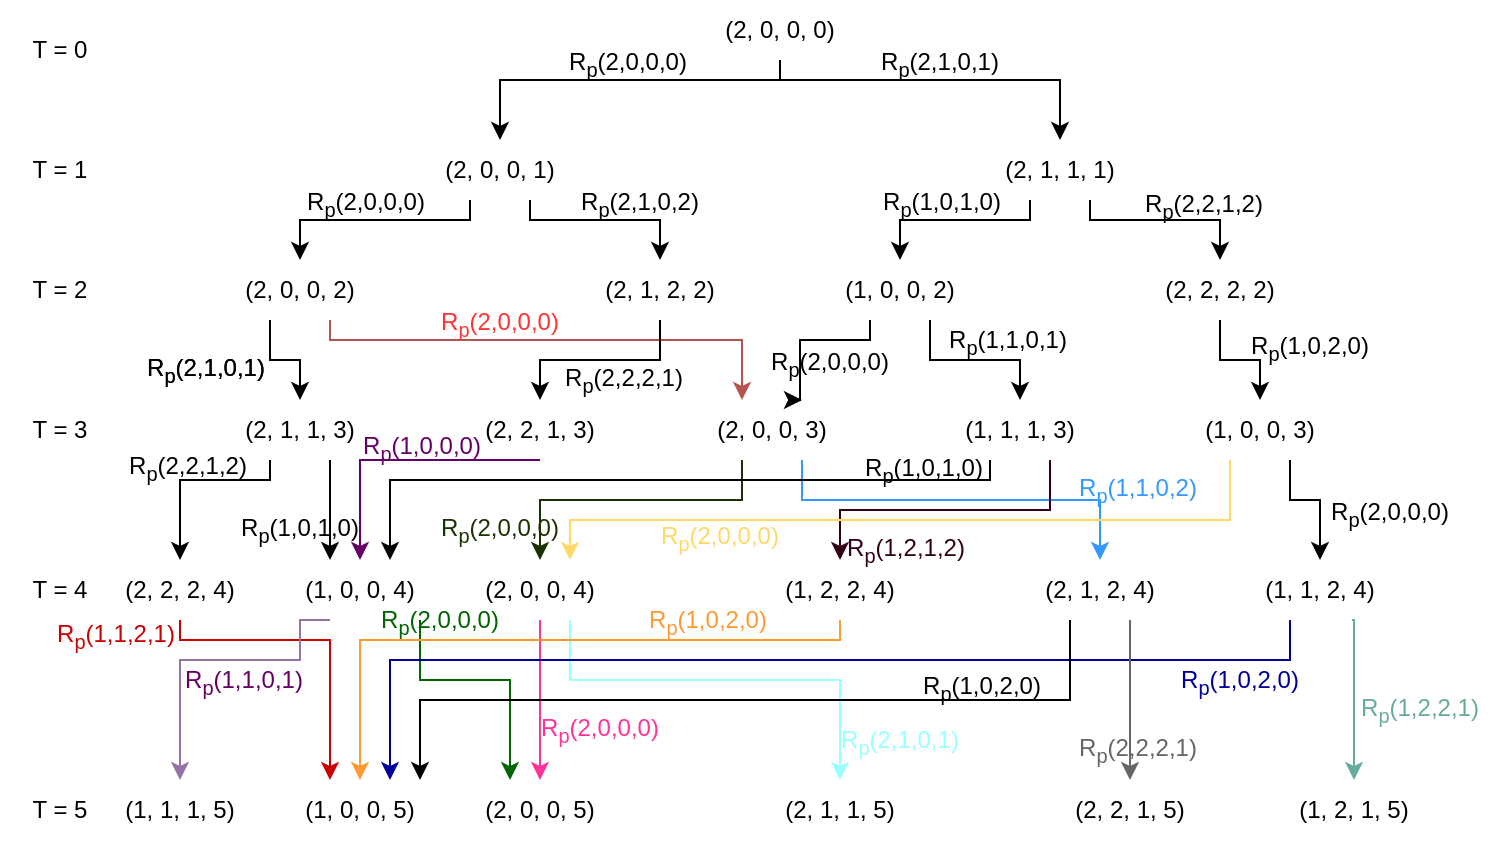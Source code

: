 <mxfile version="17.2.2" type="device"><diagram id="zG0Tlrp5VH6KtUMGvNgs" name="Page-1"><mxGraphModel dx="887" dy="512" grid="1" gridSize="10" guides="1" tooltips="1" connect="1" arrows="1" fold="1" page="1" pageScale="1" pageWidth="827" pageHeight="1169" math="0" shadow="0"><root><mxCell id="0"/><mxCell id="1" parent="0"/><mxCell id="NqtTvgM85UYYGNtWL1hQ-5" style="edgeStyle=orthogonalEdgeStyle;rounded=0;orthogonalLoop=1;jettySize=auto;html=1;exitX=0.5;exitY=1;exitDx=0;exitDy=0;entryX=0.5;entryY=0;entryDx=0;entryDy=0;" edge="1" parent="1" source="NqtTvgM85UYYGNtWL1hQ-1" target="NqtTvgM85UYYGNtWL1hQ-2"><mxGeometry relative="1" as="geometry"><Array as="points"><mxPoint x="490" y="70"/><mxPoint x="350" y="70"/></Array></mxGeometry></mxCell><mxCell id="NqtTvgM85UYYGNtWL1hQ-6" style="edgeStyle=orthogonalEdgeStyle;rounded=0;orthogonalLoop=1;jettySize=auto;html=1;exitX=0.5;exitY=1;exitDx=0;exitDy=0;entryX=0.5;entryY=0;entryDx=0;entryDy=0;" edge="1" parent="1" source="NqtTvgM85UYYGNtWL1hQ-1" target="NqtTvgM85UYYGNtWL1hQ-4"><mxGeometry relative="1" as="geometry"><Array as="points"><mxPoint x="490" y="70"/><mxPoint x="630" y="70"/></Array></mxGeometry></mxCell><mxCell id="NqtTvgM85UYYGNtWL1hQ-1" value="(2, 0, 0, 0)" style="text;html=1;strokeColor=none;fillColor=none;align=center;verticalAlign=middle;whiteSpace=wrap;rounded=0;" vertex="1" parent="1"><mxGeometry x="460" y="30" width="60" height="30" as="geometry"/></mxCell><mxCell id="NqtTvgM85UYYGNtWL1hQ-10" style="edgeStyle=orthogonalEdgeStyle;rounded=0;orthogonalLoop=1;jettySize=auto;html=1;exitX=0.25;exitY=1;exitDx=0;exitDy=0;entryX=0.5;entryY=0;entryDx=0;entryDy=0;" edge="1" parent="1" source="NqtTvgM85UYYGNtWL1hQ-2" target="NqtTvgM85UYYGNtWL1hQ-7"><mxGeometry relative="1" as="geometry"><Array as="points"><mxPoint x="335" y="140"/><mxPoint x="250" y="140"/></Array></mxGeometry></mxCell><mxCell id="NqtTvgM85UYYGNtWL1hQ-14" style="edgeStyle=orthogonalEdgeStyle;rounded=0;orthogonalLoop=1;jettySize=auto;html=1;exitX=0.75;exitY=1;exitDx=0;exitDy=0;entryX=0.5;entryY=0;entryDx=0;entryDy=0;" edge="1" parent="1" source="NqtTvgM85UYYGNtWL1hQ-2" target="NqtTvgM85UYYGNtWL1hQ-8"><mxGeometry relative="1" as="geometry"><Array as="points"><mxPoint x="365" y="140"/><mxPoint x="430" y="140"/></Array></mxGeometry></mxCell><mxCell id="NqtTvgM85UYYGNtWL1hQ-2" value="(2, 0, 0, 1)" style="text;html=1;strokeColor=none;fillColor=none;align=center;verticalAlign=middle;whiteSpace=wrap;rounded=0;" vertex="1" parent="1"><mxGeometry x="320" y="100" width="60" height="30" as="geometry"/></mxCell><mxCell id="NqtTvgM85UYYGNtWL1hQ-3" value="T = 0" style="text;html=1;strokeColor=none;fillColor=none;align=center;verticalAlign=middle;whiteSpace=wrap;rounded=0;" vertex="1" parent="1"><mxGeometry x="100" y="40" width="60" height="30" as="geometry"/></mxCell><mxCell id="NqtTvgM85UYYGNtWL1hQ-15" style="edgeStyle=orthogonalEdgeStyle;rounded=0;orthogonalLoop=1;jettySize=auto;html=1;exitX=0.25;exitY=1;exitDx=0;exitDy=0;entryX=0.5;entryY=0;entryDx=0;entryDy=0;" edge="1" parent="1" source="NqtTvgM85UYYGNtWL1hQ-4" target="NqtTvgM85UYYGNtWL1hQ-9"><mxGeometry relative="1" as="geometry"><Array as="points"><mxPoint x="615" y="140"/><mxPoint x="550" y="140"/></Array></mxGeometry></mxCell><mxCell id="NqtTvgM85UYYGNtWL1hQ-16" style="edgeStyle=orthogonalEdgeStyle;rounded=0;orthogonalLoop=1;jettySize=auto;html=1;exitX=0.75;exitY=1;exitDx=0;exitDy=0;entryX=0.5;entryY=0;entryDx=0;entryDy=0;" edge="1" parent="1" source="NqtTvgM85UYYGNtWL1hQ-4" target="NqtTvgM85UYYGNtWL1hQ-11"><mxGeometry relative="1" as="geometry"><Array as="points"><mxPoint x="645" y="140"/><mxPoint x="710" y="140"/></Array></mxGeometry></mxCell><mxCell id="NqtTvgM85UYYGNtWL1hQ-4" value="(2, 1, 1, 1)" style="text;html=1;strokeColor=none;fillColor=none;align=center;verticalAlign=middle;whiteSpace=wrap;rounded=0;" vertex="1" parent="1"><mxGeometry x="600" y="100" width="60" height="30" as="geometry"/></mxCell><mxCell id="NqtTvgM85UYYGNtWL1hQ-20" style="edgeStyle=orthogonalEdgeStyle;rounded=0;orthogonalLoop=1;jettySize=auto;html=1;exitX=0.25;exitY=1;exitDx=0;exitDy=0;entryX=0.5;entryY=0;entryDx=0;entryDy=0;" edge="1" parent="1" source="NqtTvgM85UYYGNtWL1hQ-7" target="NqtTvgM85UYYGNtWL1hQ-17"><mxGeometry relative="1" as="geometry"><Array as="points"><mxPoint x="235" y="210"/><mxPoint x="250" y="210"/></Array></mxGeometry></mxCell><mxCell id="NqtTvgM85UYYGNtWL1hQ-24" style="edgeStyle=orthogonalEdgeStyle;rounded=0;orthogonalLoop=1;jettySize=auto;html=1;exitX=0.75;exitY=1;exitDx=0;exitDy=0;entryX=0.25;entryY=0;entryDx=0;entryDy=0;fillColor=#f8cecc;strokeColor=#b85450;" edge="1" parent="1" source="NqtTvgM85UYYGNtWL1hQ-7" target="NqtTvgM85UYYGNtWL1hQ-22"><mxGeometry relative="1" as="geometry"><mxPoint x="414" y="230" as="targetPoint"/><Array as="points"><mxPoint x="265" y="200"/><mxPoint x="471" y="200"/></Array></mxGeometry></mxCell><mxCell id="NqtTvgM85UYYGNtWL1hQ-7" value="(2, 0, 0, 2)" style="text;html=1;strokeColor=none;fillColor=none;align=center;verticalAlign=middle;whiteSpace=wrap;rounded=0;" vertex="1" parent="1"><mxGeometry x="220" y="160" width="60" height="30" as="geometry"/></mxCell><mxCell id="NqtTvgM85UYYGNtWL1hQ-25" style="edgeStyle=orthogonalEdgeStyle;rounded=0;orthogonalLoop=1;jettySize=auto;html=1;exitX=0.5;exitY=1;exitDx=0;exitDy=0;entryX=0.5;entryY=0;entryDx=0;entryDy=0;" edge="1" parent="1" source="NqtTvgM85UYYGNtWL1hQ-8" target="NqtTvgM85UYYGNtWL1hQ-21"><mxGeometry relative="1" as="geometry"><Array as="points"><mxPoint x="430" y="210"/><mxPoint x="370" y="210"/></Array></mxGeometry></mxCell><mxCell id="NqtTvgM85UYYGNtWL1hQ-8" value="(2, 1, 2, 2)" style="text;html=1;strokeColor=none;fillColor=none;align=center;verticalAlign=middle;whiteSpace=wrap;rounded=0;" vertex="1" parent="1"><mxGeometry x="400" y="160" width="60" height="30" as="geometry"/></mxCell><mxCell id="NqtTvgM85UYYGNtWL1hQ-23" style="edgeStyle=orthogonalEdgeStyle;rounded=0;orthogonalLoop=1;jettySize=auto;html=1;exitX=0.25;exitY=1;exitDx=0;exitDy=0;entryX=0.75;entryY=0;entryDx=0;entryDy=0;" edge="1" parent="1" source="NqtTvgM85UYYGNtWL1hQ-9" target="NqtTvgM85UYYGNtWL1hQ-22"><mxGeometry relative="1" as="geometry"><Array as="points"><mxPoint x="535" y="200"/><mxPoint x="500" y="200"/><mxPoint x="500" y="230"/></Array></mxGeometry></mxCell><mxCell id="NqtTvgM85UYYGNtWL1hQ-27" style="edgeStyle=orthogonalEdgeStyle;rounded=0;orthogonalLoop=1;jettySize=auto;html=1;exitX=0.75;exitY=1;exitDx=0;exitDy=0;entryX=0.5;entryY=0;entryDx=0;entryDy=0;" edge="1" parent="1" source="NqtTvgM85UYYGNtWL1hQ-9" target="NqtTvgM85UYYGNtWL1hQ-26"><mxGeometry relative="1" as="geometry"/></mxCell><mxCell id="NqtTvgM85UYYGNtWL1hQ-9" value="(1, 0, 0, 2)" style="text;html=1;strokeColor=none;fillColor=none;align=center;verticalAlign=middle;whiteSpace=wrap;rounded=0;" vertex="1" parent="1"><mxGeometry x="520" y="160" width="60" height="30" as="geometry"/></mxCell><mxCell id="NqtTvgM85UYYGNtWL1hQ-32" style="edgeStyle=orthogonalEdgeStyle;rounded=0;orthogonalLoop=1;jettySize=auto;html=1;exitX=0.5;exitY=1;exitDx=0;exitDy=0;entryX=0.5;entryY=0;entryDx=0;entryDy=0;" edge="1" parent="1" source="NqtTvgM85UYYGNtWL1hQ-11" target="NqtTvgM85UYYGNtWL1hQ-31"><mxGeometry relative="1" as="geometry"/></mxCell><mxCell id="NqtTvgM85UYYGNtWL1hQ-11" value="(2, 2, 2, 2)" style="text;html=1;strokeColor=none;fillColor=none;align=center;verticalAlign=middle;whiteSpace=wrap;rounded=0;" vertex="1" parent="1"><mxGeometry x="680" y="160" width="60" height="30" as="geometry"/></mxCell><mxCell id="NqtTvgM85UYYGNtWL1hQ-12" value="T = 1" style="text;html=1;strokeColor=none;fillColor=none;align=center;verticalAlign=middle;whiteSpace=wrap;rounded=0;" vertex="1" parent="1"><mxGeometry x="100" y="100" width="60" height="30" as="geometry"/></mxCell><mxCell id="NqtTvgM85UYYGNtWL1hQ-13" value="T = 2" style="text;html=1;strokeColor=none;fillColor=none;align=center;verticalAlign=middle;whiteSpace=wrap;rounded=0;" vertex="1" parent="1"><mxGeometry x="100" y="160" width="60" height="30" as="geometry"/></mxCell><mxCell id="NqtTvgM85UYYGNtWL1hQ-34" style="edgeStyle=orthogonalEdgeStyle;rounded=0;orthogonalLoop=1;jettySize=auto;html=1;exitX=0.25;exitY=1;exitDx=0;exitDy=0;entryX=0.5;entryY=0;entryDx=0;entryDy=0;" edge="1" parent="1" source="NqtTvgM85UYYGNtWL1hQ-17" target="NqtTvgM85UYYGNtWL1hQ-33"><mxGeometry relative="1" as="geometry"><Array as="points"><mxPoint x="235" y="270"/><mxPoint x="190" y="270"/></Array></mxGeometry></mxCell><mxCell id="NqtTvgM85UYYGNtWL1hQ-36" style="edgeStyle=orthogonalEdgeStyle;rounded=0;orthogonalLoop=1;jettySize=auto;html=1;exitX=0.75;exitY=1;exitDx=0;exitDy=0;entryX=0.25;entryY=0;entryDx=0;entryDy=0;" edge="1" parent="1" source="NqtTvgM85UYYGNtWL1hQ-17" target="NqtTvgM85UYYGNtWL1hQ-35"><mxGeometry relative="1" as="geometry"><Array as="points"><mxPoint x="265" y="270"/><mxPoint x="265" y="270"/></Array></mxGeometry></mxCell><mxCell id="NqtTvgM85UYYGNtWL1hQ-17" value="(2, 1, 1, 3)" style="text;html=1;strokeColor=none;fillColor=none;align=center;verticalAlign=middle;whiteSpace=wrap;rounded=0;" vertex="1" parent="1"><mxGeometry x="220" y="230" width="60" height="30" as="geometry"/></mxCell><mxCell id="NqtTvgM85UYYGNtWL1hQ-18" value="T = 3" style="text;html=1;strokeColor=none;fillColor=none;align=center;verticalAlign=middle;whiteSpace=wrap;rounded=0;" vertex="1" parent="1"><mxGeometry x="100" y="230" width="60" height="30" as="geometry"/></mxCell><mxCell id="NqtTvgM85UYYGNtWL1hQ-37" style="edgeStyle=orthogonalEdgeStyle;rounded=0;orthogonalLoop=1;jettySize=auto;html=1;exitX=0.5;exitY=1;exitDx=0;exitDy=0;entryX=0.5;entryY=0;entryDx=0;entryDy=0;strokeColor=#660066;" edge="1" parent="1" source="NqtTvgM85UYYGNtWL1hQ-21" target="NqtTvgM85UYYGNtWL1hQ-35"><mxGeometry relative="1" as="geometry"><Array as="points"><mxPoint x="280" y="260"/></Array></mxGeometry></mxCell><mxCell id="NqtTvgM85UYYGNtWL1hQ-21" value="(2, 2, 1, 3)" style="text;html=1;strokeColor=none;fillColor=none;align=center;verticalAlign=middle;whiteSpace=wrap;rounded=0;" vertex="1" parent="1"><mxGeometry x="340" y="230" width="60" height="30" as="geometry"/></mxCell><mxCell id="NqtTvgM85UYYGNtWL1hQ-40" style="edgeStyle=orthogonalEdgeStyle;rounded=0;orthogonalLoop=1;jettySize=auto;html=1;exitX=0.25;exitY=1;exitDx=0;exitDy=0;entryX=0.5;entryY=0;entryDx=0;entryDy=0;strokeColor=#1A3300;" edge="1" parent="1" source="NqtTvgM85UYYGNtWL1hQ-22" target="NqtTvgM85UYYGNtWL1hQ-39"><mxGeometry relative="1" as="geometry"><Array as="points"><mxPoint x="471" y="280"/><mxPoint x="370" y="280"/></Array></mxGeometry></mxCell><mxCell id="NqtTvgM85UYYGNtWL1hQ-48" style="edgeStyle=orthogonalEdgeStyle;rounded=0;orthogonalLoop=1;jettySize=auto;html=1;exitX=0.75;exitY=1;exitDx=0;exitDy=0;entryX=0.5;entryY=0;entryDx=0;entryDy=0;strokeColor=#3399FF;" edge="1" parent="1" source="NqtTvgM85UYYGNtWL1hQ-22" target="NqtTvgM85UYYGNtWL1hQ-47"><mxGeometry relative="1" as="geometry"><Array as="points"><mxPoint x="501" y="280"/><mxPoint x="650" y="280"/></Array></mxGeometry></mxCell><mxCell id="NqtTvgM85UYYGNtWL1hQ-22" value="(2, 0, 0, 3)" style="text;html=1;strokeColor=none;fillColor=none;align=center;verticalAlign=middle;whiteSpace=wrap;rounded=0;" vertex="1" parent="1"><mxGeometry x="456" y="230" width="60" height="30" as="geometry"/></mxCell><mxCell id="NqtTvgM85UYYGNtWL1hQ-38" style="edgeStyle=orthogonalEdgeStyle;rounded=0;orthogonalLoop=1;jettySize=auto;html=1;exitX=0.25;exitY=1;exitDx=0;exitDy=0;entryX=0.75;entryY=0;entryDx=0;entryDy=0;" edge="1" parent="1" source="NqtTvgM85UYYGNtWL1hQ-26" target="NqtTvgM85UYYGNtWL1hQ-35"><mxGeometry relative="1" as="geometry"><Array as="points"><mxPoint x="595" y="270"/><mxPoint x="295" y="270"/></Array></mxGeometry></mxCell><mxCell id="NqtTvgM85UYYGNtWL1hQ-44" style="edgeStyle=orthogonalEdgeStyle;rounded=0;orthogonalLoop=1;jettySize=auto;html=1;exitX=0.75;exitY=1;exitDx=0;exitDy=0;entryX=0.5;entryY=0;entryDx=0;entryDy=0;strokeColor=#33001A;" edge="1" parent="1" source="NqtTvgM85UYYGNtWL1hQ-26" target="NqtTvgM85UYYGNtWL1hQ-43"><mxGeometry relative="1" as="geometry"/></mxCell><mxCell id="NqtTvgM85UYYGNtWL1hQ-26" value="(1, 1, 1, 3)" style="text;html=1;strokeColor=none;fillColor=none;align=center;verticalAlign=middle;whiteSpace=wrap;rounded=0;" vertex="1" parent="1"><mxGeometry x="580" y="230" width="60" height="30" as="geometry"/></mxCell><mxCell id="NqtTvgM85UYYGNtWL1hQ-30" value="T = 4" style="text;html=1;strokeColor=none;fillColor=none;align=center;verticalAlign=middle;whiteSpace=wrap;rounded=0;" vertex="1" parent="1"><mxGeometry x="100" y="310" width="60" height="30" as="geometry"/></mxCell><mxCell id="NqtTvgM85UYYGNtWL1hQ-42" style="edgeStyle=orthogonalEdgeStyle;rounded=0;orthogonalLoop=1;jettySize=auto;html=1;exitX=0.25;exitY=1;exitDx=0;exitDy=0;entryX=0.75;entryY=0;entryDx=0;entryDy=0;strokeColor=#FFD966;" edge="1" parent="1" source="NqtTvgM85UYYGNtWL1hQ-31" target="NqtTvgM85UYYGNtWL1hQ-39"><mxGeometry relative="1" as="geometry"><Array as="points"><mxPoint x="715" y="290"/><mxPoint x="385" y="290"/></Array></mxGeometry></mxCell><mxCell id="NqtTvgM85UYYGNtWL1hQ-46" style="edgeStyle=orthogonalEdgeStyle;rounded=0;orthogonalLoop=1;jettySize=auto;html=1;exitX=0.75;exitY=1;exitDx=0;exitDy=0;entryX=0.5;entryY=0;entryDx=0;entryDy=0;" edge="1" parent="1" source="NqtTvgM85UYYGNtWL1hQ-31" target="NqtTvgM85UYYGNtWL1hQ-45"><mxGeometry relative="1" as="geometry"><Array as="points"><mxPoint x="745" y="280"/><mxPoint x="760" y="280"/></Array></mxGeometry></mxCell><mxCell id="NqtTvgM85UYYGNtWL1hQ-31" value="(1, 0, 0, 3)" style="text;html=1;strokeColor=none;fillColor=none;align=center;verticalAlign=middle;whiteSpace=wrap;rounded=0;" vertex="1" parent="1"><mxGeometry x="700" y="230" width="60" height="30" as="geometry"/></mxCell><mxCell id="NqtTvgM85UYYGNtWL1hQ-56" style="edgeStyle=orthogonalEdgeStyle;rounded=0;orthogonalLoop=1;jettySize=auto;html=1;exitX=0.5;exitY=1;exitDx=0;exitDy=0;entryX=0.25;entryY=0;entryDx=0;entryDy=0;fillColor=#f8cecc;strokeColor=#CC0000;" edge="1" parent="1" source="NqtTvgM85UYYGNtWL1hQ-33" target="NqtTvgM85UYYGNtWL1hQ-52"><mxGeometry relative="1" as="geometry"><Array as="points"><mxPoint x="190" y="350"/><mxPoint x="265" y="350"/></Array></mxGeometry></mxCell><mxCell id="NqtTvgM85UYYGNtWL1hQ-33" value="(2, 2, 2, 4)" style="text;html=1;strokeColor=none;fillColor=none;align=center;verticalAlign=middle;whiteSpace=wrap;rounded=0;" vertex="1" parent="1"><mxGeometry x="160" y="310" width="60" height="30" as="geometry"/></mxCell><mxCell id="NqtTvgM85UYYGNtWL1hQ-55" style="edgeStyle=orthogonalEdgeStyle;rounded=0;orthogonalLoop=1;jettySize=auto;html=1;exitX=0.25;exitY=1;exitDx=0;exitDy=0;entryX=0.5;entryY=0;entryDx=0;entryDy=0;fillColor=#e1d5e7;strokeColor=#9673a6;" edge="1" parent="1" source="NqtTvgM85UYYGNtWL1hQ-35" target="NqtTvgM85UYYGNtWL1hQ-51"><mxGeometry relative="1" as="geometry"><Array as="points"><mxPoint x="250" y="340"/><mxPoint x="250" y="360"/><mxPoint x="190" y="360"/></Array></mxGeometry></mxCell><mxCell id="NqtTvgM85UYYGNtWL1hQ-59" style="edgeStyle=orthogonalEdgeStyle;rounded=0;orthogonalLoop=1;jettySize=auto;html=1;exitX=1;exitY=1;exitDx=0;exitDy=0;entryX=0.25;entryY=0;entryDx=0;entryDy=0;fillColor=#d5e8d4;strokeColor=#006600;" edge="1" parent="1" source="NqtTvgM85UYYGNtWL1hQ-35" target="NqtTvgM85UYYGNtWL1hQ-53"><mxGeometry relative="1" as="geometry"><Array as="points"><mxPoint x="310" y="370"/><mxPoint x="355" y="370"/></Array></mxGeometry></mxCell><mxCell id="NqtTvgM85UYYGNtWL1hQ-35" value="(1, 0, 0, 4)" style="text;html=1;strokeColor=none;fillColor=none;align=center;verticalAlign=middle;whiteSpace=wrap;rounded=0;" vertex="1" parent="1"><mxGeometry x="250" y="310" width="60" height="30" as="geometry"/></mxCell><mxCell id="NqtTvgM85UYYGNtWL1hQ-60" style="edgeStyle=orthogonalEdgeStyle;rounded=0;orthogonalLoop=1;jettySize=auto;html=1;exitX=0.5;exitY=1;exitDx=0;exitDy=0;entryX=0.5;entryY=0;entryDx=0;entryDy=0;fontColor=#FF3399;strokeColor=#FF3399;" edge="1" parent="1" source="NqtTvgM85UYYGNtWL1hQ-39" target="NqtTvgM85UYYGNtWL1hQ-53"><mxGeometry relative="1" as="geometry"><Array as="points"><mxPoint x="370" y="350"/><mxPoint x="370" y="350"/></Array></mxGeometry></mxCell><mxCell id="NqtTvgM85UYYGNtWL1hQ-63" style="edgeStyle=orthogonalEdgeStyle;rounded=0;orthogonalLoop=1;jettySize=auto;html=1;exitX=0.75;exitY=1;exitDx=0;exitDy=0;entryX=0.5;entryY=0;entryDx=0;entryDy=0;strokeColor=#99FFFF;" edge="1" parent="1" source="NqtTvgM85UYYGNtWL1hQ-39" target="NqtTvgM85UYYGNtWL1hQ-62"><mxGeometry relative="1" as="geometry"><Array as="points"><mxPoint x="385" y="370"/><mxPoint x="520" y="370"/></Array></mxGeometry></mxCell><mxCell id="NqtTvgM85UYYGNtWL1hQ-39" value="(2, 0, 0, 4)" style="text;html=1;strokeColor=none;fillColor=none;align=center;verticalAlign=middle;whiteSpace=wrap;rounded=0;" vertex="1" parent="1"><mxGeometry x="340" y="310" width="60" height="30" as="geometry"/></mxCell><mxCell id="NqtTvgM85UYYGNtWL1hQ-57" style="edgeStyle=orthogonalEdgeStyle;rounded=0;orthogonalLoop=1;jettySize=auto;html=1;exitX=0.5;exitY=1;exitDx=0;exitDy=0;entryX=0.5;entryY=0;entryDx=0;entryDy=0;strokeColor=#FF9933;" edge="1" parent="1" source="NqtTvgM85UYYGNtWL1hQ-43" target="NqtTvgM85UYYGNtWL1hQ-52"><mxGeometry relative="1" as="geometry"><Array as="points"><mxPoint x="520" y="350"/><mxPoint x="280" y="350"/></Array></mxGeometry></mxCell><mxCell id="NqtTvgM85UYYGNtWL1hQ-43" value="(1, 2, 2, 4)" style="text;html=1;strokeColor=none;fillColor=none;align=center;verticalAlign=middle;whiteSpace=wrap;rounded=0;" vertex="1" parent="1"><mxGeometry x="490" y="310" width="60" height="30" as="geometry"/></mxCell><mxCell id="NqtTvgM85UYYGNtWL1hQ-58" style="edgeStyle=orthogonalEdgeStyle;rounded=0;orthogonalLoop=1;jettySize=auto;html=1;exitX=0.25;exitY=1;exitDx=0;exitDy=0;entryX=0.75;entryY=0;entryDx=0;entryDy=0;strokeColor=#000099;" edge="1" parent="1" source="NqtTvgM85UYYGNtWL1hQ-45" target="NqtTvgM85UYYGNtWL1hQ-52"><mxGeometry relative="1" as="geometry"><Array as="points"><mxPoint x="745" y="360"/><mxPoint x="295" y="360"/></Array></mxGeometry></mxCell><mxCell id="NqtTvgM85UYYGNtWL1hQ-64" style="edgeStyle=orthogonalEdgeStyle;rounded=0;orthogonalLoop=1;jettySize=auto;html=1;exitX=0.75;exitY=1;exitDx=0;exitDy=0;entryX=0.5;entryY=0;entryDx=0;entryDy=0;strokeColor=#67AB9F;" edge="1" parent="1" target="NqtTvgM85UYYGNtWL1hQ-54"><mxGeometry relative="1" as="geometry"><mxPoint x="776" y="340.0" as="sourcePoint"/><mxPoint x="781" y="390" as="targetPoint"/><Array as="points"><mxPoint x="777" y="340"/></Array></mxGeometry></mxCell><mxCell id="NqtTvgM85UYYGNtWL1hQ-45" value="(1, 1, 2, 4)" style="text;html=1;strokeColor=none;fillColor=none;align=center;verticalAlign=middle;whiteSpace=wrap;rounded=0;" vertex="1" parent="1"><mxGeometry x="730" y="310" width="60" height="30" as="geometry"/></mxCell><mxCell id="NqtTvgM85UYYGNtWL1hQ-66" style="edgeStyle=orthogonalEdgeStyle;rounded=0;orthogonalLoop=1;jettySize=auto;html=1;exitX=0.75;exitY=1;exitDx=0;exitDy=0;entryX=0.5;entryY=0;entryDx=0;entryDy=0;strokeColor=#666666;" edge="1" parent="1" source="NqtTvgM85UYYGNtWL1hQ-47" target="NqtTvgM85UYYGNtWL1hQ-65"><mxGeometry relative="1" as="geometry"><Array as="points"><mxPoint x="665" y="390"/></Array></mxGeometry></mxCell><mxCell id="NqtTvgM85UYYGNtWL1hQ-67" style="edgeStyle=orthogonalEdgeStyle;rounded=0;orthogonalLoop=1;jettySize=auto;html=1;exitX=0.25;exitY=1;exitDx=0;exitDy=0;entryX=1;entryY=0;entryDx=0;entryDy=0;" edge="1" parent="1" source="NqtTvgM85UYYGNtWL1hQ-47" target="NqtTvgM85UYYGNtWL1hQ-52"><mxGeometry relative="1" as="geometry"><Array as="points"><mxPoint x="635" y="380"/><mxPoint x="310" y="380"/></Array></mxGeometry></mxCell><mxCell id="NqtTvgM85UYYGNtWL1hQ-47" value="(2, 1, 2, 4)" style="text;html=1;strokeColor=none;fillColor=none;align=center;verticalAlign=middle;whiteSpace=wrap;rounded=0;" vertex="1" parent="1"><mxGeometry x="620" y="310" width="60" height="30" as="geometry"/></mxCell><mxCell id="NqtTvgM85UYYGNtWL1hQ-50" value="T = 5" style="text;html=1;strokeColor=none;fillColor=none;align=center;verticalAlign=middle;whiteSpace=wrap;rounded=0;" vertex="1" parent="1"><mxGeometry x="100" y="420" width="60" height="30" as="geometry"/></mxCell><mxCell id="NqtTvgM85UYYGNtWL1hQ-51" value="(1, 1, 1, 5)" style="text;html=1;strokeColor=none;fillColor=none;align=center;verticalAlign=middle;whiteSpace=wrap;rounded=0;" vertex="1" parent="1"><mxGeometry x="160" y="420" width="60" height="30" as="geometry"/></mxCell><mxCell id="NqtTvgM85UYYGNtWL1hQ-52" value="(1, 0, 0, 5)" style="text;html=1;strokeColor=none;fillColor=none;align=center;verticalAlign=middle;whiteSpace=wrap;rounded=0;" vertex="1" parent="1"><mxGeometry x="250" y="420" width="60" height="30" as="geometry"/></mxCell><mxCell id="NqtTvgM85UYYGNtWL1hQ-53" value="(2, 0, 0, 5)" style="text;html=1;strokeColor=none;fillColor=none;align=center;verticalAlign=middle;whiteSpace=wrap;rounded=0;" vertex="1" parent="1"><mxGeometry x="340" y="420" width="60" height="30" as="geometry"/></mxCell><mxCell id="NqtTvgM85UYYGNtWL1hQ-54" value="(1, 2, 1, 5)" style="text;html=1;strokeColor=none;fillColor=none;align=center;verticalAlign=middle;whiteSpace=wrap;rounded=0;" vertex="1" parent="1"><mxGeometry x="747" y="420" width="60" height="30" as="geometry"/></mxCell><mxCell id="NqtTvgM85UYYGNtWL1hQ-62" value="(2, 1, 1, 5)" style="text;html=1;strokeColor=none;fillColor=none;align=center;verticalAlign=middle;whiteSpace=wrap;rounded=0;" vertex="1" parent="1"><mxGeometry x="490" y="420" width="60" height="30" as="geometry"/></mxCell><mxCell id="NqtTvgM85UYYGNtWL1hQ-65" value="(2, 2, 1, 5)" style="text;html=1;strokeColor=none;fillColor=none;align=center;verticalAlign=middle;whiteSpace=wrap;rounded=0;" vertex="1" parent="1"><mxGeometry x="635" y="420" width="60" height="30" as="geometry"/></mxCell><mxCell id="NqtTvgM85UYYGNtWL1hQ-69" value="R&lt;sub&gt;p&lt;/sub&gt;(2,1,0,1)" style="text;html=1;strokeColor=none;fillColor=none;align=center;verticalAlign=middle;whiteSpace=wrap;rounded=0;" vertex="1" parent="1"><mxGeometry x="530" y="47" width="80" height="30" as="geometry"/></mxCell><mxCell id="NqtTvgM85UYYGNtWL1hQ-70" value="R&lt;sub&gt;p&lt;/sub&gt;(2,0,0,0)" style="text;html=1;strokeColor=none;fillColor=none;align=center;verticalAlign=middle;whiteSpace=wrap;rounded=0;" vertex="1" parent="1"><mxGeometry x="374" y="47" width="80" height="30" as="geometry"/></mxCell><mxCell id="NqtTvgM85UYYGNtWL1hQ-71" value="R&lt;sub&gt;p&lt;/sub&gt;(2,0,0,0)" style="text;html=1;strokeColor=none;fillColor=none;align=center;verticalAlign=middle;whiteSpace=wrap;rounded=0;" vertex="1" parent="1"><mxGeometry x="243" y="117" width="80" height="30" as="geometry"/></mxCell><mxCell id="NqtTvgM85UYYGNtWL1hQ-72" value="R&lt;sub&gt;p&lt;/sub&gt;(2,1,0,2)" style="text;html=1;strokeColor=none;fillColor=none;align=center;verticalAlign=middle;whiteSpace=wrap;rounded=0;" vertex="1" parent="1"><mxGeometry x="380" y="117" width="80" height="30" as="geometry"/></mxCell><mxCell id="NqtTvgM85UYYGNtWL1hQ-73" value="R&lt;sub&gt;p&lt;/sub&gt;(1,0,1,0)" style="text;html=1;strokeColor=none;fillColor=none;align=center;verticalAlign=middle;whiteSpace=wrap;rounded=0;" vertex="1" parent="1"><mxGeometry x="531" y="117" width="80" height="30" as="geometry"/></mxCell><mxCell id="NqtTvgM85UYYGNtWL1hQ-74" value="R&lt;sub&gt;p&lt;/sub&gt;(2,2,1,2)" style="text;html=1;strokeColor=none;fillColor=none;align=center;verticalAlign=middle;whiteSpace=wrap;rounded=0;" vertex="1" parent="1"><mxGeometry x="662" y="118" width="80" height="30" as="geometry"/></mxCell><mxCell id="NqtTvgM85UYYGNtWL1hQ-75" value="R&lt;sub&gt;p&lt;/sub&gt;(2,1,0,1)" style="text;html=1;strokeColor=none;fillColor=none;align=center;verticalAlign=middle;whiteSpace=wrap;rounded=0;" vertex="1" parent="1"><mxGeometry x="163" y="200" width="80" height="30" as="geometry"/></mxCell><mxCell id="NqtTvgM85UYYGNtWL1hQ-76" value="R&lt;sub&gt;p&lt;/sub&gt;(2,0,0,0)" style="text;html=1;strokeColor=none;fillColor=none;align=center;verticalAlign=middle;whiteSpace=wrap;rounded=0;fontColor=#FF3333;" vertex="1" parent="1"><mxGeometry x="310" y="177" width="80" height="30" as="geometry"/></mxCell><mxCell id="NqtTvgM85UYYGNtWL1hQ-78" value="R&lt;sub&gt;p&lt;/sub&gt;(2,2,2,1)" style="text;html=1;strokeColor=none;fillColor=none;align=center;verticalAlign=middle;whiteSpace=wrap;rounded=0;" vertex="1" parent="1"><mxGeometry x="372" y="205" width="80" height="30" as="geometry"/></mxCell><mxCell id="NqtTvgM85UYYGNtWL1hQ-79" value="R&lt;sub&gt;p&lt;/sub&gt;(2,0,0,0)" style="text;html=1;strokeColor=none;fillColor=none;align=center;verticalAlign=middle;whiteSpace=wrap;rounded=0;" vertex="1" parent="1"><mxGeometry x="475" y="197" width="80" height="30" as="geometry"/></mxCell><mxCell id="NqtTvgM85UYYGNtWL1hQ-80" value="R&lt;sub&gt;p&lt;/sub&gt;(1,1,0,1)" style="text;html=1;strokeColor=none;fillColor=none;align=center;verticalAlign=middle;whiteSpace=wrap;rounded=0;" vertex="1" parent="1"><mxGeometry x="564" y="186" width="80" height="30" as="geometry"/></mxCell><mxCell id="NqtTvgM85UYYGNtWL1hQ-81" value="R&lt;sub&gt;p&lt;/sub&gt;(1,0,2,0)" style="text;html=1;strokeColor=none;fillColor=none;align=center;verticalAlign=middle;whiteSpace=wrap;rounded=0;" vertex="1" parent="1"><mxGeometry x="715" y="189" width="80" height="30" as="geometry"/></mxCell><mxCell id="NqtTvgM85UYYGNtWL1hQ-83" value="R&lt;sub&gt;p&lt;/sub&gt;(2,1,0,1)" style="text;html=1;strokeColor=none;fillColor=none;align=center;verticalAlign=middle;whiteSpace=wrap;rounded=0;" vertex="1" parent="1"><mxGeometry x="163" y="200" width="80" height="30" as="geometry"/></mxCell><mxCell id="NqtTvgM85UYYGNtWL1hQ-84" value="R&lt;sub&gt;p&lt;/sub&gt;(2,2,1,2)" style="text;html=1;strokeColor=none;fillColor=none;align=center;verticalAlign=middle;whiteSpace=wrap;rounded=0;" vertex="1" parent="1"><mxGeometry x="154" y="249" width="80" height="30" as="geometry"/></mxCell><mxCell id="NqtTvgM85UYYGNtWL1hQ-86" value="R&lt;sub&gt;p&lt;/sub&gt;(1,0,1,0)" style="text;html=1;strokeColor=none;fillColor=none;align=center;verticalAlign=middle;whiteSpace=wrap;rounded=0;" vertex="1" parent="1"><mxGeometry x="210" y="280" width="80" height="30" as="geometry"/></mxCell><mxCell id="NqtTvgM85UYYGNtWL1hQ-87" value="&lt;font color=&quot;#660066&quot;&gt;R&lt;sub&gt;p&lt;/sub&gt;(1,0,0,0)&lt;/font&gt;" style="text;html=1;strokeColor=none;fillColor=none;align=center;verticalAlign=middle;whiteSpace=wrap;rounded=0;" vertex="1" parent="1"><mxGeometry x="271" y="239" width="80" height="30" as="geometry"/></mxCell><mxCell id="NqtTvgM85UYYGNtWL1hQ-88" value="&lt;font color=&quot;#1a3300&quot;&gt;R&lt;sub&gt;p&lt;/sub&gt;(2,0,0,0)&lt;/font&gt;" style="text;html=1;strokeColor=none;fillColor=none;align=center;verticalAlign=middle;whiteSpace=wrap;rounded=0;" vertex="1" parent="1"><mxGeometry x="310" y="280" width="80" height="30" as="geometry"/></mxCell><mxCell id="NqtTvgM85UYYGNtWL1hQ-89" value="R&lt;sub&gt;p&lt;/sub&gt;(1,0,1,0)" style="text;html=1;strokeColor=none;fillColor=none;align=center;verticalAlign=middle;whiteSpace=wrap;rounded=0;" vertex="1" parent="1"><mxGeometry x="522" y="250" width="80" height="30" as="geometry"/></mxCell><mxCell id="NqtTvgM85UYYGNtWL1hQ-90" value="&lt;font color=&quot;#3399ff&quot;&gt;R&lt;sub&gt;p&lt;/sub&gt;(1,1,0,2)&lt;/font&gt;" style="text;html=1;strokeColor=none;fillColor=none;align=center;verticalAlign=middle;whiteSpace=wrap;rounded=0;" vertex="1" parent="1"><mxGeometry x="629" y="260" width="80" height="30" as="geometry"/></mxCell><mxCell id="NqtTvgM85UYYGNtWL1hQ-91" value="&lt;font color=&quot;#33001a&quot;&gt;R&lt;sub&gt;p&lt;/sub&gt;(1,2,1,2)&lt;/font&gt;" style="text;html=1;strokeColor=none;fillColor=none;align=center;verticalAlign=middle;whiteSpace=wrap;rounded=0;" vertex="1" parent="1"><mxGeometry x="513" y="290" width="80" height="30" as="geometry"/></mxCell><mxCell id="NqtTvgM85UYYGNtWL1hQ-92" value="R&lt;sub&gt;p&lt;/sub&gt;(2,0,0,0)" style="text;html=1;strokeColor=none;fillColor=none;align=center;verticalAlign=middle;whiteSpace=wrap;rounded=0;" vertex="1" parent="1"><mxGeometry x="755" y="272" width="80" height="30" as="geometry"/></mxCell><mxCell id="NqtTvgM85UYYGNtWL1hQ-93" value="R&lt;sub&gt;p&lt;/sub&gt;(1,1,2,1)" style="text;html=1;strokeColor=none;fillColor=none;align=center;verticalAlign=middle;whiteSpace=wrap;rounded=0;fontColor=#CC0000;" vertex="1" parent="1"><mxGeometry x="118" y="333" width="80" height="30" as="geometry"/></mxCell><mxCell id="NqtTvgM85UYYGNtWL1hQ-94" value="R&lt;sub&gt;p&lt;/sub&gt;(1,1,0,1)" style="text;html=1;strokeColor=none;fillColor=none;align=center;verticalAlign=middle;whiteSpace=wrap;rounded=0;fontColor=#660066;" vertex="1" parent="1"><mxGeometry x="182" y="356" width="80" height="30" as="geometry"/></mxCell><mxCell id="NqtTvgM85UYYGNtWL1hQ-95" value="R&lt;sub&gt;p&lt;/sub&gt;(2,0,0,0)" style="text;html=1;strokeColor=none;fillColor=none;align=center;verticalAlign=middle;whiteSpace=wrap;rounded=0;fontColor=#006600;" vertex="1" parent="1"><mxGeometry x="280" y="326" width="80" height="30" as="geometry"/></mxCell><mxCell id="NqtTvgM85UYYGNtWL1hQ-96" value="&lt;font color=&quot;#ff9933&quot;&gt;R&lt;sub&gt;p&lt;/sub&gt;(1,0,2,0)&lt;/font&gt;" style="text;html=1;strokeColor=none;fillColor=none;align=center;verticalAlign=middle;whiteSpace=wrap;rounded=0;fontColor=#006600;" vertex="1" parent="1"><mxGeometry x="414" y="326" width="80" height="30" as="geometry"/></mxCell><mxCell id="NqtTvgM85UYYGNtWL1hQ-97" value="&lt;font&gt;R&lt;sub&gt;p&lt;/sub&gt;(1,0,2,0)&lt;/font&gt;" style="text;html=1;strokeColor=none;fillColor=none;align=center;verticalAlign=middle;whiteSpace=wrap;rounded=0;fontColor=#000099;" vertex="1" parent="1"><mxGeometry x="680" y="356" width="80" height="30" as="geometry"/></mxCell><mxCell id="NqtTvgM85UYYGNtWL1hQ-98" value="&lt;font&gt;R&lt;sub&gt;p&lt;/sub&gt;(2,0,0,0)&lt;/font&gt;" style="text;html=1;strokeColor=none;fillColor=none;align=center;verticalAlign=middle;whiteSpace=wrap;rounded=0;fontColor=#FF3399;" vertex="1" parent="1"><mxGeometry x="360" y="380" width="80" height="30" as="geometry"/></mxCell><mxCell id="NqtTvgM85UYYGNtWL1hQ-99" value="&lt;font color=&quot;#99ffff&quot;&gt;R&lt;sub&gt;p&lt;/sub&gt;(2,1,0,1)&lt;/font&gt;" style="text;html=1;strokeColor=none;fillColor=none;align=center;verticalAlign=middle;whiteSpace=wrap;rounded=0;fontColor=#006600;" vertex="1" parent="1"><mxGeometry x="510" y="386" width="80" height="30" as="geometry"/></mxCell><mxCell id="NqtTvgM85UYYGNtWL1hQ-100" value="&lt;font color=&quot;#67ab9f&quot;&gt;R&lt;sub&gt;p&lt;/sub&gt;(1,2,2,1)&lt;/font&gt;" style="text;html=1;strokeColor=none;fillColor=none;align=center;verticalAlign=middle;whiteSpace=wrap;rounded=0;fontColor=#006600;" vertex="1" parent="1"><mxGeometry x="770" y="370" width="80" height="30" as="geometry"/></mxCell><mxCell id="NqtTvgM85UYYGNtWL1hQ-101" value="&lt;font color=&quot;#666666&quot;&gt;R&lt;sub&gt;p&lt;/sub&gt;(2,2,2,1)&lt;/font&gt;" style="text;html=1;strokeColor=none;fillColor=none;align=center;verticalAlign=middle;whiteSpace=wrap;rounded=0;fontColor=#000099;" vertex="1" parent="1"><mxGeometry x="629" y="390" width="80" height="30" as="geometry"/></mxCell><mxCell id="NqtTvgM85UYYGNtWL1hQ-103" value="&lt;font color=&quot;#000000&quot;&gt;R&lt;sub&gt;p&lt;/sub&gt;(1,0,2,0)&lt;/font&gt;" style="text;html=1;strokeColor=none;fillColor=none;align=center;verticalAlign=middle;whiteSpace=wrap;rounded=0;fontColor=#000099;" vertex="1" parent="1"><mxGeometry x="551" y="359" width="80" height="30" as="geometry"/></mxCell><mxCell id="NqtTvgM85UYYGNtWL1hQ-104" value="&lt;font color=&quot;#ffd966&quot;&gt;R&lt;sub&gt;p&lt;/sub&gt;(2,0,0,0)&lt;/font&gt;" style="text;html=1;strokeColor=none;fillColor=none;align=center;verticalAlign=middle;whiteSpace=wrap;rounded=0;" vertex="1" parent="1"><mxGeometry x="420" y="284" width="80" height="30" as="geometry"/></mxCell></root></mxGraphModel></diagram></mxfile>